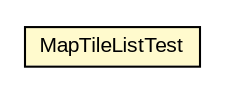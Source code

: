 #!/usr/local/bin/dot
#
# Class diagram 
# Generated by UMLGraph version R5_6-24-gf6e263 (http://www.umlgraph.org/)
#

digraph G {
	edge [fontname="arial",fontsize=10,labelfontname="arial",labelfontsize=10];
	node [fontname="arial",fontsize=10,shape=plaintext];
	nodesep=0.25;
	ranksep=0.5;
	// org.osmdroid.util.MapTileListTest
	c169631 [label=<<table title="org.osmdroid.util.MapTileListTest" border="0" cellborder="1" cellspacing="0" cellpadding="2" port="p" bgcolor="lemonChiffon" href="./MapTileListTest.html">
		<tr><td><table border="0" cellspacing="0" cellpadding="1">
<tr><td align="center" balign="center"> MapTileListTest </td></tr>
		</table></td></tr>
		</table>>, URL="./MapTileListTest.html", fontname="arial", fontcolor="black", fontsize=10.0];
}

